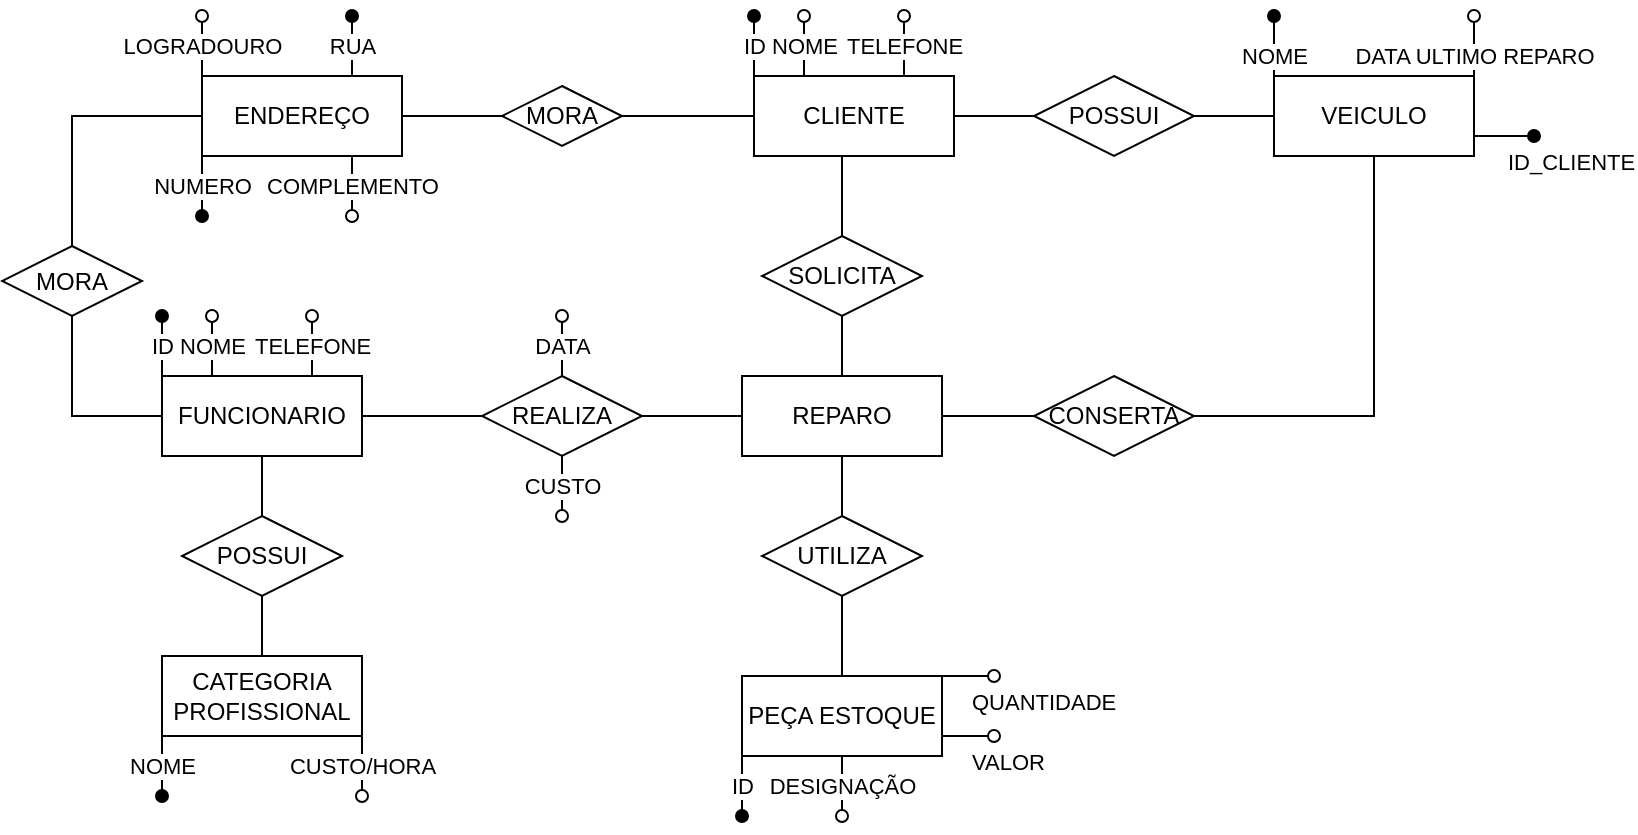 <mxfile version="14.4.3" type="device"><diagram id="u2ybn7eW5DlO_q6e7-WQ" name="Página-1"><mxGraphModel dx="1596" dy="694" grid="1" gridSize="10" guides="1" tooltips="1" connect="1" arrows="1" fold="1" page="1" pageScale="1" pageWidth="827" pageHeight="1169" math="0" shadow="0"><root><mxCell id="0"/><mxCell id="1" parent="0"/><mxCell id="bjfn1ZtHO3PtLWrKv43z-1" value="" style="group" vertex="1" connectable="0" parent="1"><mxGeometry x="90" y="200" width="100" height="100" as="geometry"/></mxCell><mxCell id="bjfn1ZtHO3PtLWrKv43z-2" value="LOGRADOURO" style="edgeStyle=orthogonalEdgeStyle;rounded=0;orthogonalLoop=1;jettySize=auto;html=1;exitX=0;exitY=0;exitDx=0;exitDy=0;endArrow=oval;endFill=0;" edge="1" parent="bjfn1ZtHO3PtLWrKv43z-1" source="bjfn1ZtHO3PtLWrKv43z-6"><mxGeometry relative="1" as="geometry"><mxPoint as="targetPoint"/></mxGeometry></mxCell><mxCell id="bjfn1ZtHO3PtLWrKv43z-3" value="RUA" style="edgeStyle=orthogonalEdgeStyle;rounded=0;orthogonalLoop=1;jettySize=auto;html=1;exitX=0.75;exitY=0;exitDx=0;exitDy=0;endArrow=oval;endFill=1;" edge="1" parent="bjfn1ZtHO3PtLWrKv43z-1" source="bjfn1ZtHO3PtLWrKv43z-6"><mxGeometry relative="1" as="geometry"><mxPoint x="75" as="targetPoint"/></mxGeometry></mxCell><mxCell id="bjfn1ZtHO3PtLWrKv43z-4" value="NUMERO" style="edgeStyle=orthogonalEdgeStyle;rounded=0;orthogonalLoop=1;jettySize=auto;html=1;exitX=0;exitY=1;exitDx=0;exitDy=0;endArrow=oval;endFill=1;" edge="1" parent="bjfn1ZtHO3PtLWrKv43z-1" source="bjfn1ZtHO3PtLWrKv43z-6"><mxGeometry relative="1" as="geometry"><mxPoint y="100" as="targetPoint"/></mxGeometry></mxCell><mxCell id="bjfn1ZtHO3PtLWrKv43z-5" value="COMPLEMENTO" style="edgeStyle=orthogonalEdgeStyle;rounded=0;orthogonalLoop=1;jettySize=auto;html=1;exitX=0.75;exitY=1;exitDx=0;exitDy=0;endArrow=oval;endFill=0;" edge="1" parent="bjfn1ZtHO3PtLWrKv43z-1" source="bjfn1ZtHO3PtLWrKv43z-6"><mxGeometry relative="1" as="geometry"><mxPoint x="75" y="100" as="targetPoint"/></mxGeometry></mxCell><mxCell id="bjfn1ZtHO3PtLWrKv43z-6" value="ENDEREÇO" style="whiteSpace=wrap;html=1;align=center;" vertex="1" parent="bjfn1ZtHO3PtLWrKv43z-1"><mxGeometry y="30" width="100" height="40" as="geometry"/></mxCell><mxCell id="bjfn1ZtHO3PtLWrKv43z-10" style="edgeStyle=orthogonalEdgeStyle;rounded=0;orthogonalLoop=1;jettySize=auto;html=1;exitX=1;exitY=0.5;exitDx=0;exitDy=0;entryX=0;entryY=0.5;entryDx=0;entryDy=0;endArrow=none;endFill=0;" edge="1" parent="1" source="bjfn1ZtHO3PtLWrKv43z-7" target="WFGqQ7PayTgnNqzEg9zT-1"><mxGeometry relative="1" as="geometry"/></mxCell><mxCell id="bjfn1ZtHO3PtLWrKv43z-11" style="edgeStyle=orthogonalEdgeStyle;rounded=0;orthogonalLoop=1;jettySize=auto;html=1;exitX=0;exitY=0.5;exitDx=0;exitDy=0;entryX=1;entryY=0.5;entryDx=0;entryDy=0;endArrow=none;endFill=0;" edge="1" parent="1" source="bjfn1ZtHO3PtLWrKv43z-7" target="bjfn1ZtHO3PtLWrKv43z-6"><mxGeometry relative="1" as="geometry"/></mxCell><mxCell id="bjfn1ZtHO3PtLWrKv43z-7" value="MORA" style="shape=rhombus;perimeter=rhombusPerimeter;whiteSpace=wrap;html=1;align=center;" vertex="1" parent="1"><mxGeometry x="240" y="235" width="60" height="30" as="geometry"/></mxCell><mxCell id="bjfn1ZtHO3PtLWrKv43z-8" value="" style="group" vertex="1" connectable="0" parent="1"><mxGeometry x="366" y="200" width="100" height="70" as="geometry"/></mxCell><mxCell id="WFGqQ7PayTgnNqzEg9zT-2" value="ID" style="edgeStyle=orthogonalEdgeStyle;rounded=0;orthogonalLoop=1;jettySize=auto;html=1;exitX=0;exitY=0;exitDx=0;exitDy=0;endArrow=oval;endFill=1;" parent="bjfn1ZtHO3PtLWrKv43z-8" source="WFGqQ7PayTgnNqzEg9zT-1" edge="1"><mxGeometry relative="1" as="geometry"><mxPoint as="targetPoint"/></mxGeometry></mxCell><mxCell id="WFGqQ7PayTgnNqzEg9zT-3" value="NOME" style="edgeStyle=orthogonalEdgeStyle;rounded=0;orthogonalLoop=1;jettySize=auto;html=1;exitX=0.25;exitY=0;exitDx=0;exitDy=0;endArrow=oval;endFill=0;" parent="bjfn1ZtHO3PtLWrKv43z-8" source="WFGqQ7PayTgnNqzEg9zT-1" edge="1"><mxGeometry relative="1" as="geometry"><mxPoint x="25" as="targetPoint"/></mxGeometry></mxCell><mxCell id="WFGqQ7PayTgnNqzEg9zT-4" value="TELEFONE" style="edgeStyle=orthogonalEdgeStyle;rounded=0;orthogonalLoop=1;jettySize=auto;html=1;exitX=0.75;exitY=0;exitDx=0;exitDy=0;endArrow=oval;endFill=0;" parent="bjfn1ZtHO3PtLWrKv43z-8" source="WFGqQ7PayTgnNqzEg9zT-1" edge="1"><mxGeometry relative="1" as="geometry"><mxPoint x="75" as="targetPoint"/></mxGeometry></mxCell><mxCell id="WFGqQ7PayTgnNqzEg9zT-1" value="CLIENTE" style="whiteSpace=wrap;html=1;align=center;" parent="bjfn1ZtHO3PtLWrKv43z-8" vertex="1"><mxGeometry y="30" width="100" height="40" as="geometry"/></mxCell><mxCell id="bjfn1ZtHO3PtLWrKv43z-14" style="edgeStyle=orthogonalEdgeStyle;rounded=0;orthogonalLoop=1;jettySize=auto;html=1;exitX=0.5;exitY=1;exitDx=0;exitDy=0;entryX=0;entryY=0.5;entryDx=0;entryDy=0;endArrow=none;endFill=0;" edge="1" parent="1" source="bjfn1ZtHO3PtLWrKv43z-13" target="bjfn1ZtHO3PtLWrKv43z-12"><mxGeometry relative="1" as="geometry"/></mxCell><mxCell id="bjfn1ZtHO3PtLWrKv43z-15" style="edgeStyle=orthogonalEdgeStyle;rounded=0;orthogonalLoop=1;jettySize=auto;html=1;exitX=0.5;exitY=0;exitDx=0;exitDy=0;entryX=0;entryY=0.5;entryDx=0;entryDy=0;endArrow=none;endFill=0;" edge="1" parent="1" source="bjfn1ZtHO3PtLWrKv43z-13" target="bjfn1ZtHO3PtLWrKv43z-6"><mxGeometry relative="1" as="geometry"/></mxCell><mxCell id="bjfn1ZtHO3PtLWrKv43z-13" value="MORA" style="shape=rhombus;perimeter=rhombusPerimeter;whiteSpace=wrap;html=1;align=center;" vertex="1" parent="1"><mxGeometry x="-10" y="315" width="70" height="35" as="geometry"/></mxCell><mxCell id="bjfn1ZtHO3PtLWrKv43z-23" value="" style="group" vertex="1" connectable="0" parent="1"><mxGeometry x="70" y="520" width="100" height="70" as="geometry"/></mxCell><mxCell id="bjfn1ZtHO3PtLWrKv43z-21" value="NOME" style="edgeStyle=orthogonalEdgeStyle;rounded=0;orthogonalLoop=1;jettySize=auto;html=1;exitX=0;exitY=1;exitDx=0;exitDy=0;endArrow=oval;endFill=1;" edge="1" parent="bjfn1ZtHO3PtLWrKv43z-23" source="bjfn1ZtHO3PtLWrKv43z-19"><mxGeometry relative="1" as="geometry"><mxPoint y="70" as="targetPoint"/></mxGeometry></mxCell><mxCell id="bjfn1ZtHO3PtLWrKv43z-22" value="CUSTO/HORA" style="edgeStyle=orthogonalEdgeStyle;rounded=0;orthogonalLoop=1;jettySize=auto;html=1;exitX=1;exitY=1;exitDx=0;exitDy=0;endArrow=oval;endFill=0;" edge="1" parent="bjfn1ZtHO3PtLWrKv43z-23" source="bjfn1ZtHO3PtLWrKv43z-19"><mxGeometry relative="1" as="geometry"><mxPoint x="100" y="70" as="targetPoint"/></mxGeometry></mxCell><mxCell id="bjfn1ZtHO3PtLWrKv43z-19" value="CATEGORIA&lt;br&gt;PROFISSIONAL" style="whiteSpace=wrap;html=1;align=center;" vertex="1" parent="bjfn1ZtHO3PtLWrKv43z-23"><mxGeometry width="100" height="40" as="geometry"/></mxCell><mxCell id="bjfn1ZtHO3PtLWrKv43z-24" value="" style="group" vertex="1" connectable="0" parent="1"><mxGeometry x="70" y="350" width="100" height="70" as="geometry"/></mxCell><mxCell id="bjfn1ZtHO3PtLWrKv43z-16" value="ID" style="edgeStyle=orthogonalEdgeStyle;rounded=0;orthogonalLoop=1;jettySize=auto;html=1;exitX=0;exitY=0;exitDx=0;exitDy=0;endArrow=oval;endFill=1;" edge="1" parent="bjfn1ZtHO3PtLWrKv43z-24" source="bjfn1ZtHO3PtLWrKv43z-12"><mxGeometry relative="1" as="geometry"><mxPoint as="targetPoint"/></mxGeometry></mxCell><mxCell id="bjfn1ZtHO3PtLWrKv43z-17" value="NOME" style="edgeStyle=orthogonalEdgeStyle;rounded=0;orthogonalLoop=1;jettySize=auto;html=1;exitX=0.25;exitY=0;exitDx=0;exitDy=0;endArrow=oval;endFill=0;" edge="1" parent="bjfn1ZtHO3PtLWrKv43z-24" source="bjfn1ZtHO3PtLWrKv43z-12"><mxGeometry relative="1" as="geometry"><mxPoint x="25" as="targetPoint"/></mxGeometry></mxCell><mxCell id="bjfn1ZtHO3PtLWrKv43z-18" value="TELEFONE" style="edgeStyle=orthogonalEdgeStyle;rounded=0;orthogonalLoop=1;jettySize=auto;html=1;exitX=0.75;exitY=0;exitDx=0;exitDy=0;endArrow=oval;endFill=0;" edge="1" parent="bjfn1ZtHO3PtLWrKv43z-24" source="bjfn1ZtHO3PtLWrKv43z-12"><mxGeometry relative="1" as="geometry"><mxPoint x="75" as="targetPoint"/></mxGeometry></mxCell><mxCell id="bjfn1ZtHO3PtLWrKv43z-12" value="FUNCIONARIO" style="whiteSpace=wrap;html=1;align=center;" vertex="1" parent="bjfn1ZtHO3PtLWrKv43z-24"><mxGeometry y="30" width="100" height="40" as="geometry"/></mxCell><mxCell id="bjfn1ZtHO3PtLWrKv43z-26" style="edgeStyle=orthogonalEdgeStyle;rounded=0;orthogonalLoop=1;jettySize=auto;html=1;exitX=0.5;exitY=0;exitDx=0;exitDy=0;entryX=0.5;entryY=1;entryDx=0;entryDy=0;endArrow=none;endFill=0;" edge="1" parent="1" source="bjfn1ZtHO3PtLWrKv43z-25" target="bjfn1ZtHO3PtLWrKv43z-12"><mxGeometry relative="1" as="geometry"/></mxCell><mxCell id="bjfn1ZtHO3PtLWrKv43z-27" style="edgeStyle=orthogonalEdgeStyle;rounded=0;orthogonalLoop=1;jettySize=auto;html=1;exitX=0.5;exitY=1;exitDx=0;exitDy=0;entryX=0.5;entryY=0;entryDx=0;entryDy=0;endArrow=none;endFill=0;" edge="1" parent="1" source="bjfn1ZtHO3PtLWrKv43z-25" target="bjfn1ZtHO3PtLWrKv43z-19"><mxGeometry relative="1" as="geometry"/></mxCell><mxCell id="bjfn1ZtHO3PtLWrKv43z-25" value="POSSUI" style="shape=rhombus;perimeter=rhombusPerimeter;whiteSpace=wrap;html=1;align=center;" vertex="1" parent="1"><mxGeometry x="80" y="450" width="80" height="40" as="geometry"/></mxCell><mxCell id="bjfn1ZtHO3PtLWrKv43z-39" value="" style="group" vertex="1" connectable="0" parent="1"><mxGeometry x="360" y="530" width="126" height="70" as="geometry"/></mxCell><mxCell id="bjfn1ZtHO3PtLWrKv43z-34" value="ID" style="edgeStyle=orthogonalEdgeStyle;rounded=0;orthogonalLoop=1;jettySize=auto;html=1;exitX=0;exitY=1;exitDx=0;exitDy=0;endArrow=oval;endFill=1;" edge="1" parent="bjfn1ZtHO3PtLWrKv43z-39" source="bjfn1ZtHO3PtLWrKv43z-33"><mxGeometry relative="1" as="geometry"><mxPoint y="70" as="targetPoint"/></mxGeometry></mxCell><mxCell id="bjfn1ZtHO3PtLWrKv43z-36" value="DESIGNAÇÃO" style="edgeStyle=orthogonalEdgeStyle;rounded=0;orthogonalLoop=1;jettySize=auto;html=1;exitX=0.5;exitY=1;exitDx=0;exitDy=0;endArrow=oval;endFill=0;" edge="1" parent="bjfn1ZtHO3PtLWrKv43z-39" source="bjfn1ZtHO3PtLWrKv43z-33"><mxGeometry relative="1" as="geometry"><mxPoint x="50" y="70" as="targetPoint"/></mxGeometry></mxCell><mxCell id="bjfn1ZtHO3PtLWrKv43z-37" value="VALOR" style="edgeStyle=orthogonalEdgeStyle;rounded=0;orthogonalLoop=1;jettySize=auto;html=1;exitX=1;exitY=0.75;exitDx=0;exitDy=0;endArrow=oval;endFill=0;labelPosition=right;verticalLabelPosition=bottom;align=left;verticalAlign=top;" edge="1" parent="bjfn1ZtHO3PtLWrKv43z-39" source="bjfn1ZtHO3PtLWrKv43z-33"><mxGeometry relative="1" as="geometry"><mxPoint x="126" y="30" as="targetPoint"/></mxGeometry></mxCell><mxCell id="bjfn1ZtHO3PtLWrKv43z-38" value="QUANTIDADE" style="edgeStyle=orthogonalEdgeStyle;rounded=0;orthogonalLoop=1;jettySize=auto;html=1;exitX=1;exitY=0;exitDx=0;exitDy=0;endArrow=oval;endFill=0;labelPosition=right;verticalLabelPosition=bottom;align=left;verticalAlign=top;" edge="1" parent="bjfn1ZtHO3PtLWrKv43z-39" source="bjfn1ZtHO3PtLWrKv43z-33"><mxGeometry relative="1" as="geometry"><mxPoint x="126" as="targetPoint"/></mxGeometry></mxCell><mxCell id="bjfn1ZtHO3PtLWrKv43z-33" value="PEÇA ESTOQUE" style="whiteSpace=wrap;html=1;align=center;" vertex="1" parent="bjfn1ZtHO3PtLWrKv43z-39"><mxGeometry width="100" height="40" as="geometry"/></mxCell><mxCell id="bjfn1ZtHO3PtLWrKv43z-45" style="edgeStyle=orthogonalEdgeStyle;rounded=0;orthogonalLoop=1;jettySize=auto;html=1;exitX=1;exitY=0.5;exitDx=0;exitDy=0;entryX=0;entryY=0.5;entryDx=0;entryDy=0;endArrow=none;endFill=0;" edge="1" parent="1" source="bjfn1ZtHO3PtLWrKv43z-44" target="bjfn1ZtHO3PtLWrKv43z-40"><mxGeometry relative="1" as="geometry"/></mxCell><mxCell id="bjfn1ZtHO3PtLWrKv43z-46" style="edgeStyle=orthogonalEdgeStyle;rounded=0;orthogonalLoop=1;jettySize=auto;html=1;exitX=0;exitY=0.5;exitDx=0;exitDy=0;entryX=1;entryY=0.5;entryDx=0;entryDy=0;endArrow=none;endFill=0;" edge="1" parent="1" source="bjfn1ZtHO3PtLWrKv43z-44" target="WFGqQ7PayTgnNqzEg9zT-1"><mxGeometry relative="1" as="geometry"/></mxCell><mxCell id="bjfn1ZtHO3PtLWrKv43z-44" value="POSSUI" style="shape=rhombus;perimeter=rhombusPerimeter;whiteSpace=wrap;html=1;align=center;" vertex="1" parent="1"><mxGeometry x="506" y="230" width="80" height="40" as="geometry"/></mxCell><mxCell id="bjfn1ZtHO3PtLWrKv43z-48" value="" style="group" vertex="1" connectable="0" parent="1"><mxGeometry x="626" y="200" width="130" height="70" as="geometry"/></mxCell><mxCell id="bjfn1ZtHO3PtLWrKv43z-43" value="" style="group" vertex="1" connectable="0" parent="bjfn1ZtHO3PtLWrKv43z-48"><mxGeometry width="100" height="70" as="geometry"/></mxCell><mxCell id="bjfn1ZtHO3PtLWrKv43z-41" value="NOME" style="edgeStyle=orthogonalEdgeStyle;rounded=0;orthogonalLoop=1;jettySize=auto;html=1;exitX=0;exitY=0;exitDx=0;exitDy=0;endArrow=oval;endFill=1;" edge="1" parent="bjfn1ZtHO3PtLWrKv43z-43" source="bjfn1ZtHO3PtLWrKv43z-40"><mxGeometry x="-0.333" relative="1" as="geometry"><mxPoint as="targetPoint"/><Array as="points"><mxPoint y="30"/><mxPoint y="30"/></Array><mxPoint as="offset"/></mxGeometry></mxCell><mxCell id="bjfn1ZtHO3PtLWrKv43z-42" value="DATA ULTIMO REPARO" style="edgeStyle=orthogonalEdgeStyle;rounded=0;orthogonalLoop=1;jettySize=auto;html=1;exitX=1;exitY=0;exitDx=0;exitDy=0;endArrow=oval;endFill=0;verticalAlign=middle;" edge="1" parent="bjfn1ZtHO3PtLWrKv43z-43" source="bjfn1ZtHO3PtLWrKv43z-40"><mxGeometry x="-0.333" relative="1" as="geometry"><mxPoint x="100" as="targetPoint"/><mxPoint as="offset"/></mxGeometry></mxCell><mxCell id="bjfn1ZtHO3PtLWrKv43z-40" value="VEICULO" style="whiteSpace=wrap;html=1;align=center;" vertex="1" parent="bjfn1ZtHO3PtLWrKv43z-43"><mxGeometry y="30" width="100" height="40" as="geometry"/></mxCell><mxCell id="bjfn1ZtHO3PtLWrKv43z-47" value="ID_CLIENTE" style="edgeStyle=orthogonalEdgeStyle;rounded=0;orthogonalLoop=1;jettySize=auto;html=1;exitX=1;exitY=0.75;exitDx=0;exitDy=0;endArrow=oval;endFill=1;labelPosition=right;verticalLabelPosition=bottom;align=left;verticalAlign=top;" edge="1" parent="bjfn1ZtHO3PtLWrKv43z-48" source="bjfn1ZtHO3PtLWrKv43z-40"><mxGeometry relative="1" as="geometry"><mxPoint x="130" y="60" as="targetPoint"/></mxGeometry></mxCell><mxCell id="bjfn1ZtHO3PtLWrKv43z-61" style="edgeStyle=orthogonalEdgeStyle;rounded=0;orthogonalLoop=1;jettySize=auto;html=1;exitX=1;exitY=0.5;exitDx=0;exitDy=0;entryX=0;entryY=0.5;entryDx=0;entryDy=0;endArrow=none;endFill=0;" edge="1" parent="1" source="bjfn1ZtHO3PtLWrKv43z-53" target="bjfn1ZtHO3PtLWrKv43z-60"><mxGeometry relative="1" as="geometry"/></mxCell><mxCell id="bjfn1ZtHO3PtLWrKv43z-53" value="REPARO" style="whiteSpace=wrap;html=1;align=center;" vertex="1" parent="1"><mxGeometry x="360" y="380" width="100" height="40" as="geometry"/></mxCell><mxCell id="bjfn1ZtHO3PtLWrKv43z-55" style="edgeStyle=orthogonalEdgeStyle;rounded=0;orthogonalLoop=1;jettySize=auto;html=1;exitX=0.5;exitY=0;exitDx=0;exitDy=0;entryX=0.44;entryY=1;entryDx=0;entryDy=0;entryPerimeter=0;endArrow=none;endFill=0;" edge="1" parent="1" source="bjfn1ZtHO3PtLWrKv43z-54" target="WFGqQ7PayTgnNqzEg9zT-1"><mxGeometry relative="1" as="geometry"/></mxCell><mxCell id="bjfn1ZtHO3PtLWrKv43z-56" style="edgeStyle=orthogonalEdgeStyle;rounded=0;orthogonalLoop=1;jettySize=auto;html=1;exitX=0.5;exitY=1;exitDx=0;exitDy=0;entryX=0.5;entryY=0;entryDx=0;entryDy=0;endArrow=none;endFill=0;" edge="1" parent="1" source="bjfn1ZtHO3PtLWrKv43z-54" target="bjfn1ZtHO3PtLWrKv43z-53"><mxGeometry relative="1" as="geometry"/></mxCell><mxCell id="bjfn1ZtHO3PtLWrKv43z-54" value="SOLICITA" style="shape=rhombus;perimeter=rhombusPerimeter;whiteSpace=wrap;html=1;align=center;" vertex="1" parent="1"><mxGeometry x="370" y="310" width="80" height="40" as="geometry"/></mxCell><mxCell id="bjfn1ZtHO3PtLWrKv43z-58" style="edgeStyle=orthogonalEdgeStyle;rounded=0;orthogonalLoop=1;jettySize=auto;html=1;exitX=1;exitY=0.5;exitDx=0;exitDy=0;entryX=0;entryY=0.5;entryDx=0;entryDy=0;endArrow=none;endFill=0;" edge="1" parent="1" source="bjfn1ZtHO3PtLWrKv43z-57" target="bjfn1ZtHO3PtLWrKv43z-53"><mxGeometry relative="1" as="geometry"/></mxCell><mxCell id="bjfn1ZtHO3PtLWrKv43z-59" style="edgeStyle=orthogonalEdgeStyle;rounded=0;orthogonalLoop=1;jettySize=auto;html=1;exitX=0;exitY=0.5;exitDx=0;exitDy=0;entryX=1;entryY=0.5;entryDx=0;entryDy=0;endArrow=none;endFill=0;" edge="1" parent="1" source="bjfn1ZtHO3PtLWrKv43z-57" target="bjfn1ZtHO3PtLWrKv43z-12"><mxGeometry relative="1" as="geometry"/></mxCell><mxCell id="bjfn1ZtHO3PtLWrKv43z-62" style="edgeStyle=orthogonalEdgeStyle;rounded=0;orthogonalLoop=1;jettySize=auto;html=1;exitX=1;exitY=0.5;exitDx=0;exitDy=0;entryX=0.5;entryY=1;entryDx=0;entryDy=0;endArrow=none;endFill=0;" edge="1" parent="1" source="bjfn1ZtHO3PtLWrKv43z-60" target="bjfn1ZtHO3PtLWrKv43z-40"><mxGeometry relative="1" as="geometry"/></mxCell><mxCell id="bjfn1ZtHO3PtLWrKv43z-60" value="CONSERTA" style="shape=rhombus;perimeter=rhombusPerimeter;whiteSpace=wrap;html=1;align=center;" vertex="1" parent="1"><mxGeometry x="506" y="380" width="80" height="40" as="geometry"/></mxCell><mxCell id="bjfn1ZtHO3PtLWrKv43z-64" style="edgeStyle=orthogonalEdgeStyle;rounded=0;orthogonalLoop=1;jettySize=auto;html=1;exitX=0.5;exitY=0;exitDx=0;exitDy=0;entryX=0.5;entryY=1;entryDx=0;entryDy=0;endArrow=none;endFill=0;" edge="1" parent="1" source="bjfn1ZtHO3PtLWrKv43z-63" target="bjfn1ZtHO3PtLWrKv43z-53"><mxGeometry relative="1" as="geometry"/></mxCell><mxCell id="bjfn1ZtHO3PtLWrKv43z-65" style="edgeStyle=orthogonalEdgeStyle;rounded=0;orthogonalLoop=1;jettySize=auto;html=1;exitX=0.5;exitY=1;exitDx=0;exitDy=0;entryX=0.5;entryY=0;entryDx=0;entryDy=0;endArrow=none;endFill=0;" edge="1" parent="1" source="bjfn1ZtHO3PtLWrKv43z-63" target="bjfn1ZtHO3PtLWrKv43z-33"><mxGeometry relative="1" as="geometry"/></mxCell><mxCell id="bjfn1ZtHO3PtLWrKv43z-63" value="UTILIZA" style="shape=rhombus;perimeter=rhombusPerimeter;whiteSpace=wrap;html=1;align=center;" vertex="1" parent="1"><mxGeometry x="370" y="450" width="80" height="40" as="geometry"/></mxCell><mxCell id="bjfn1ZtHO3PtLWrKv43z-73" value="" style="group" vertex="1" connectable="0" parent="1"><mxGeometry x="230" y="350" width="80" height="100" as="geometry"/></mxCell><mxCell id="bjfn1ZtHO3PtLWrKv43z-57" value="REALIZA" style="shape=rhombus;perimeter=rhombusPerimeter;whiteSpace=wrap;html=1;align=center;" vertex="1" parent="bjfn1ZtHO3PtLWrKv43z-73"><mxGeometry y="30" width="80" height="40" as="geometry"/></mxCell><mxCell id="bjfn1ZtHO3PtLWrKv43z-69" value="" style="group" vertex="1" connectable="0" parent="bjfn1ZtHO3PtLWrKv43z-73"><mxGeometry x="40" height="100" as="geometry"/></mxCell><mxCell id="bjfn1ZtHO3PtLWrKv43z-67" value="DATA" style="edgeStyle=orthogonalEdgeStyle;rounded=0;orthogonalLoop=1;jettySize=auto;html=1;exitX=0.5;exitY=0;exitDx=0;exitDy=0;endArrow=oval;endFill=0;" edge="1" parent="bjfn1ZtHO3PtLWrKv43z-69" source="bjfn1ZtHO3PtLWrKv43z-57"><mxGeometry relative="1" as="geometry"><mxPoint as="targetPoint"/></mxGeometry></mxCell><mxCell id="bjfn1ZtHO3PtLWrKv43z-68" value="CUSTO" style="edgeStyle=orthogonalEdgeStyle;rounded=0;orthogonalLoop=1;jettySize=auto;html=1;exitX=0.5;exitY=1;exitDx=0;exitDy=0;endArrow=oval;endFill=0;" edge="1" parent="bjfn1ZtHO3PtLWrKv43z-69" source="bjfn1ZtHO3PtLWrKv43z-57"><mxGeometry relative="1" as="geometry"><mxPoint y="100" as="targetPoint"/></mxGeometry></mxCell></root></mxGraphModel></diagram></mxfile>